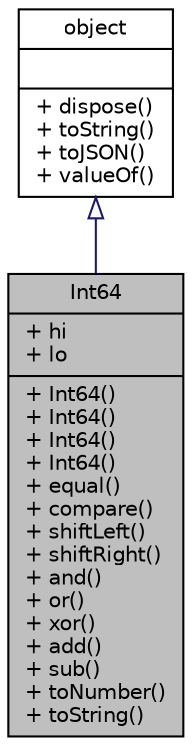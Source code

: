 digraph "Int64"
{
  edge [fontname="Helvetica",fontsize="10",labelfontname="Helvetica",labelfontsize="10"];
  node [fontname="Helvetica",fontsize="10",shape=record];
  Node1 [label="{Int64\n|+ hi\l+ lo\l|+ Int64()\l+ Int64()\l+ Int64()\l+ Int64()\l+ equal()\l+ compare()\l+ shiftLeft()\l+ shiftRight()\l+ and()\l+ or()\l+ xor()\l+ add()\l+ sub()\l+ toNumber()\l+ toString()\l}",height=0.2,width=0.4,color="black", fillcolor="grey75", style="filled", fontcolor="black"];
  Node2 -> Node1 [dir="back",color="midnightblue",fontsize="10",style="solid",arrowtail="onormal",fontname="Helvetica"];
  Node2 [label="{object\n||+ dispose()\l+ toString()\l+ toJSON()\l+ valueOf()\l}",height=0.2,width=0.4,color="black", fillcolor="white", style="filled",URL="$db/d38/interfaceobject.html",tooltip="All objects inherit from this. "];
}
